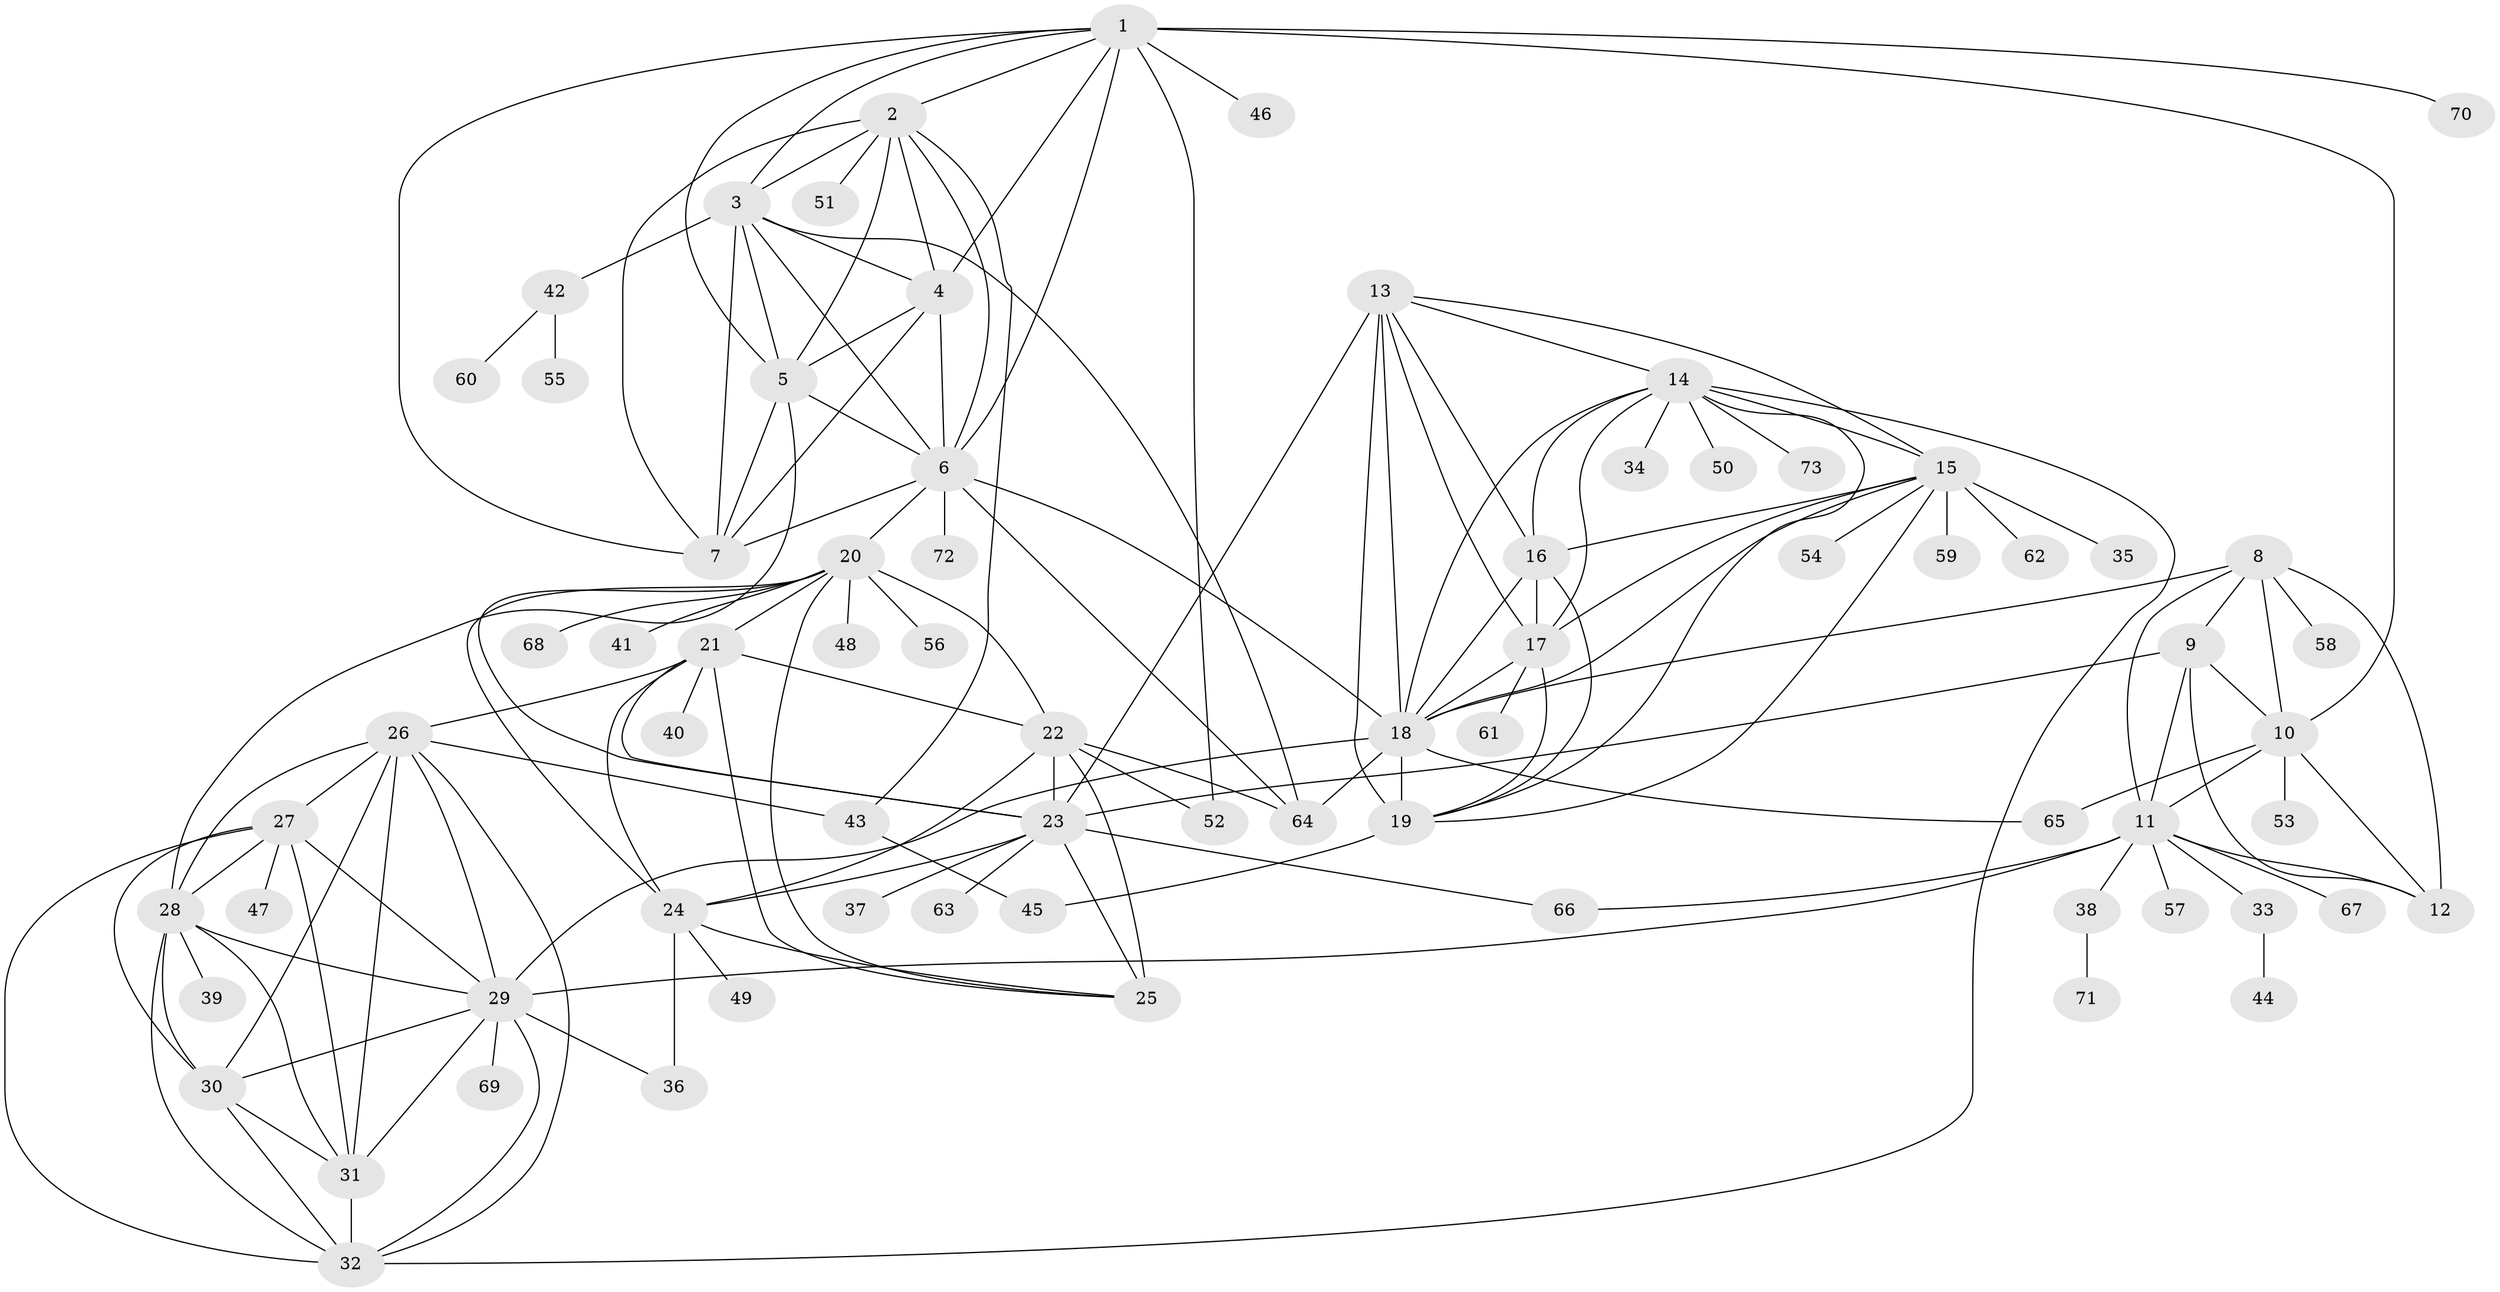 // original degree distribution, {11: 0.06206896551724138, 10: 0.020689655172413793, 8: 0.06206896551724138, 7: 0.041379310344827586, 14: 0.006896551724137931, 13: 0.006896551724137931, 6: 0.013793103448275862, 12: 0.020689655172413793, 15: 0.006896551724137931, 3: 0.020689655172413793, 1: 0.6068965517241379, 2: 0.11724137931034483, 4: 0.013793103448275862}
// Generated by graph-tools (version 1.1) at 2025/37/03/09/25 02:37:33]
// undirected, 73 vertices, 149 edges
graph export_dot {
graph [start="1"]
  node [color=gray90,style=filled];
  1;
  2;
  3;
  4;
  5;
  6;
  7;
  8;
  9;
  10;
  11;
  12;
  13;
  14;
  15;
  16;
  17;
  18;
  19;
  20;
  21;
  22;
  23;
  24;
  25;
  26;
  27;
  28;
  29;
  30;
  31;
  32;
  33;
  34;
  35;
  36;
  37;
  38;
  39;
  40;
  41;
  42;
  43;
  44;
  45;
  46;
  47;
  48;
  49;
  50;
  51;
  52;
  53;
  54;
  55;
  56;
  57;
  58;
  59;
  60;
  61;
  62;
  63;
  64;
  65;
  66;
  67;
  68;
  69;
  70;
  71;
  72;
  73;
  1 -- 2 [weight=1.0];
  1 -- 3 [weight=1.0];
  1 -- 4 [weight=1.0];
  1 -- 5 [weight=1.0];
  1 -- 6 [weight=1.0];
  1 -- 7 [weight=1.0];
  1 -- 10 [weight=1.0];
  1 -- 46 [weight=1.0];
  1 -- 52 [weight=1.0];
  1 -- 70 [weight=1.0];
  2 -- 3 [weight=1.0];
  2 -- 4 [weight=1.0];
  2 -- 5 [weight=1.0];
  2 -- 6 [weight=1.0];
  2 -- 7 [weight=1.0];
  2 -- 43 [weight=1.0];
  2 -- 51 [weight=2.0];
  3 -- 4 [weight=1.0];
  3 -- 5 [weight=1.0];
  3 -- 6 [weight=1.0];
  3 -- 7 [weight=8.0];
  3 -- 42 [weight=1.0];
  3 -- 64 [weight=2.0];
  4 -- 5 [weight=1.0];
  4 -- 6 [weight=1.0];
  4 -- 7 [weight=1.0];
  5 -- 6 [weight=1.0];
  5 -- 7 [weight=1.0];
  5 -- 28 [weight=1.0];
  6 -- 7 [weight=1.0];
  6 -- 18 [weight=1.0];
  6 -- 20 [weight=1.0];
  6 -- 64 [weight=1.0];
  6 -- 72 [weight=1.0];
  8 -- 9 [weight=3.0];
  8 -- 10 [weight=3.0];
  8 -- 11 [weight=3.0];
  8 -- 12 [weight=4.0];
  8 -- 18 [weight=1.0];
  8 -- 58 [weight=1.0];
  9 -- 10 [weight=1.0];
  9 -- 11 [weight=1.0];
  9 -- 12 [weight=1.0];
  9 -- 23 [weight=1.0];
  10 -- 11 [weight=1.0];
  10 -- 12 [weight=1.0];
  10 -- 53 [weight=1.0];
  10 -- 65 [weight=1.0];
  11 -- 12 [weight=1.0];
  11 -- 29 [weight=1.0];
  11 -- 33 [weight=1.0];
  11 -- 38 [weight=1.0];
  11 -- 57 [weight=1.0];
  11 -- 66 [weight=1.0];
  11 -- 67 [weight=1.0];
  13 -- 14 [weight=1.0];
  13 -- 15 [weight=1.0];
  13 -- 16 [weight=1.0];
  13 -- 17 [weight=1.0];
  13 -- 18 [weight=1.0];
  13 -- 19 [weight=1.0];
  13 -- 23 [weight=1.0];
  14 -- 15 [weight=1.0];
  14 -- 16 [weight=1.0];
  14 -- 17 [weight=1.0];
  14 -- 18 [weight=1.0];
  14 -- 19 [weight=1.0];
  14 -- 32 [weight=1.0];
  14 -- 34 [weight=1.0];
  14 -- 50 [weight=1.0];
  14 -- 73 [weight=1.0];
  15 -- 16 [weight=1.0];
  15 -- 17 [weight=1.0];
  15 -- 18 [weight=1.0];
  15 -- 19 [weight=1.0];
  15 -- 35 [weight=1.0];
  15 -- 54 [weight=1.0];
  15 -- 59 [weight=1.0];
  15 -- 62 [weight=1.0];
  16 -- 17 [weight=1.0];
  16 -- 18 [weight=1.0];
  16 -- 19 [weight=1.0];
  17 -- 18 [weight=1.0];
  17 -- 19 [weight=1.0];
  17 -- 61 [weight=1.0];
  18 -- 19 [weight=4.0];
  18 -- 29 [weight=1.0];
  18 -- 64 [weight=3.0];
  18 -- 65 [weight=1.0];
  19 -- 45 [weight=1.0];
  20 -- 21 [weight=1.0];
  20 -- 22 [weight=2.0];
  20 -- 23 [weight=1.0];
  20 -- 24 [weight=1.0];
  20 -- 25 [weight=1.0];
  20 -- 41 [weight=1.0];
  20 -- 48 [weight=1.0];
  20 -- 56 [weight=1.0];
  20 -- 68 [weight=1.0];
  21 -- 22 [weight=2.0];
  21 -- 23 [weight=1.0];
  21 -- 24 [weight=1.0];
  21 -- 25 [weight=1.0];
  21 -- 26 [weight=1.0];
  21 -- 40 [weight=3.0];
  22 -- 23 [weight=2.0];
  22 -- 24 [weight=2.0];
  22 -- 25 [weight=6.0];
  22 -- 52 [weight=1.0];
  22 -- 64 [weight=1.0];
  23 -- 24 [weight=1.0];
  23 -- 25 [weight=1.0];
  23 -- 37 [weight=1.0];
  23 -- 63 [weight=1.0];
  23 -- 66 [weight=1.0];
  24 -- 25 [weight=1.0];
  24 -- 36 [weight=7.0];
  24 -- 49 [weight=1.0];
  26 -- 27 [weight=1.0];
  26 -- 28 [weight=1.0];
  26 -- 29 [weight=1.0];
  26 -- 30 [weight=1.0];
  26 -- 31 [weight=2.0];
  26 -- 32 [weight=1.0];
  26 -- 43 [weight=1.0];
  27 -- 28 [weight=1.0];
  27 -- 29 [weight=1.0];
  27 -- 30 [weight=1.0];
  27 -- 31 [weight=1.0];
  27 -- 32 [weight=1.0];
  27 -- 47 [weight=4.0];
  28 -- 29 [weight=1.0];
  28 -- 30 [weight=1.0];
  28 -- 31 [weight=1.0];
  28 -- 32 [weight=1.0];
  28 -- 39 [weight=2.0];
  29 -- 30 [weight=1.0];
  29 -- 31 [weight=1.0];
  29 -- 32 [weight=1.0];
  29 -- 36 [weight=1.0];
  29 -- 69 [weight=1.0];
  30 -- 31 [weight=1.0];
  30 -- 32 [weight=1.0];
  31 -- 32 [weight=1.0];
  33 -- 44 [weight=1.0];
  38 -- 71 [weight=1.0];
  42 -- 55 [weight=1.0];
  42 -- 60 [weight=1.0];
  43 -- 45 [weight=1.0];
}
